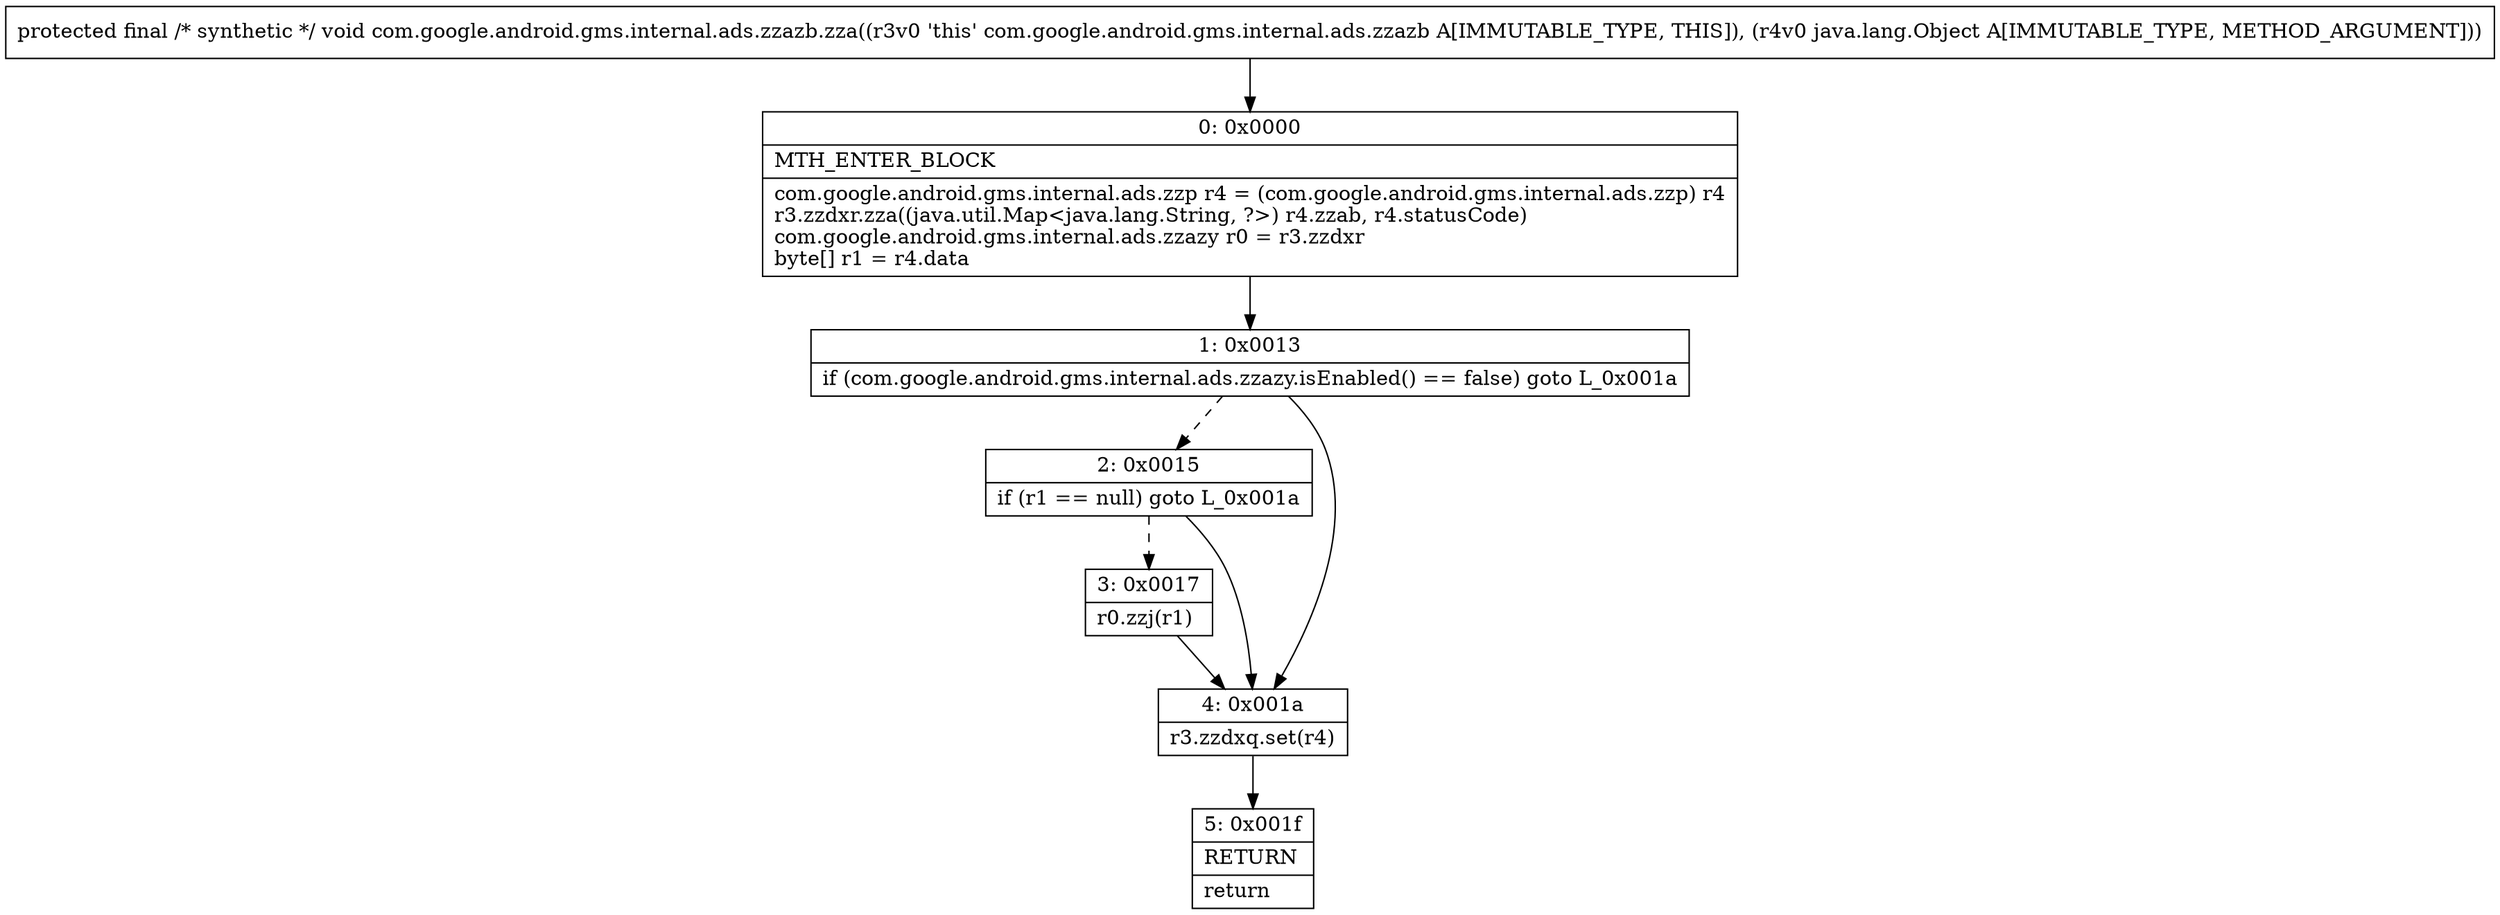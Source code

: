 digraph "CFG forcom.google.android.gms.internal.ads.zzazb.zza(Ljava\/lang\/Object;)V" {
Node_0 [shape=record,label="{0\:\ 0x0000|MTH_ENTER_BLOCK\l|com.google.android.gms.internal.ads.zzp r4 = (com.google.android.gms.internal.ads.zzp) r4\lr3.zzdxr.zza((java.util.Map\<java.lang.String, ?\>) r4.zzab, r4.statusCode)\lcom.google.android.gms.internal.ads.zzazy r0 = r3.zzdxr\lbyte[] r1 = r4.data\l}"];
Node_1 [shape=record,label="{1\:\ 0x0013|if (com.google.android.gms.internal.ads.zzazy.isEnabled() == false) goto L_0x001a\l}"];
Node_2 [shape=record,label="{2\:\ 0x0015|if (r1 == null) goto L_0x001a\l}"];
Node_3 [shape=record,label="{3\:\ 0x0017|r0.zzj(r1)\l}"];
Node_4 [shape=record,label="{4\:\ 0x001a|r3.zzdxq.set(r4)\l}"];
Node_5 [shape=record,label="{5\:\ 0x001f|RETURN\l|return\l}"];
MethodNode[shape=record,label="{protected final \/* synthetic *\/ void com.google.android.gms.internal.ads.zzazb.zza((r3v0 'this' com.google.android.gms.internal.ads.zzazb A[IMMUTABLE_TYPE, THIS]), (r4v0 java.lang.Object A[IMMUTABLE_TYPE, METHOD_ARGUMENT])) }"];
MethodNode -> Node_0;
Node_0 -> Node_1;
Node_1 -> Node_2[style=dashed];
Node_1 -> Node_4;
Node_2 -> Node_3[style=dashed];
Node_2 -> Node_4;
Node_3 -> Node_4;
Node_4 -> Node_5;
}

